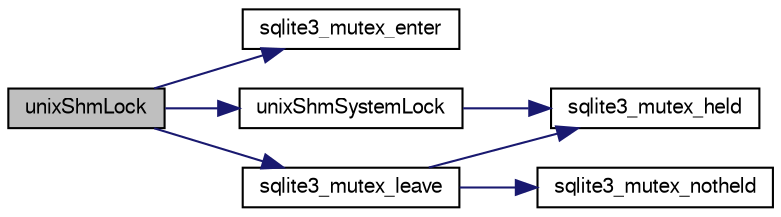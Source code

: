 digraph "unixShmLock"
{
  edge [fontname="FreeSans",fontsize="10",labelfontname="FreeSans",labelfontsize="10"];
  node [fontname="FreeSans",fontsize="10",shape=record];
  rankdir="LR";
  Node848991 [label="unixShmLock",height=0.2,width=0.4,color="black", fillcolor="grey75", style="filled", fontcolor="black"];
  Node848991 -> Node848992 [color="midnightblue",fontsize="10",style="solid",fontname="FreeSans"];
  Node848992 [label="sqlite3_mutex_enter",height=0.2,width=0.4,color="black", fillcolor="white", style="filled",URL="$sqlite3_8c.html#a1c12cde690bd89f104de5cbad12a6bf5"];
  Node848991 -> Node848993 [color="midnightblue",fontsize="10",style="solid",fontname="FreeSans"];
  Node848993 [label="unixShmSystemLock",height=0.2,width=0.4,color="black", fillcolor="white", style="filled",URL="$sqlite3_8c.html#a01b83082580fe542416b9250be3b5591"];
  Node848993 -> Node848994 [color="midnightblue",fontsize="10",style="solid",fontname="FreeSans"];
  Node848994 [label="sqlite3_mutex_held",height=0.2,width=0.4,color="black", fillcolor="white", style="filled",URL="$sqlite3_8c.html#acf77da68932b6bc163c5e68547ecc3e7"];
  Node848991 -> Node848995 [color="midnightblue",fontsize="10",style="solid",fontname="FreeSans"];
  Node848995 [label="sqlite3_mutex_leave",height=0.2,width=0.4,color="black", fillcolor="white", style="filled",URL="$sqlite3_8c.html#a5838d235601dbd3c1fa993555c6bcc93"];
  Node848995 -> Node848994 [color="midnightblue",fontsize="10",style="solid",fontname="FreeSans"];
  Node848995 -> Node848996 [color="midnightblue",fontsize="10",style="solid",fontname="FreeSans"];
  Node848996 [label="sqlite3_mutex_notheld",height=0.2,width=0.4,color="black", fillcolor="white", style="filled",URL="$sqlite3_8c.html#a83967c837c1c000d3b5adcfaa688f5dc"];
}
